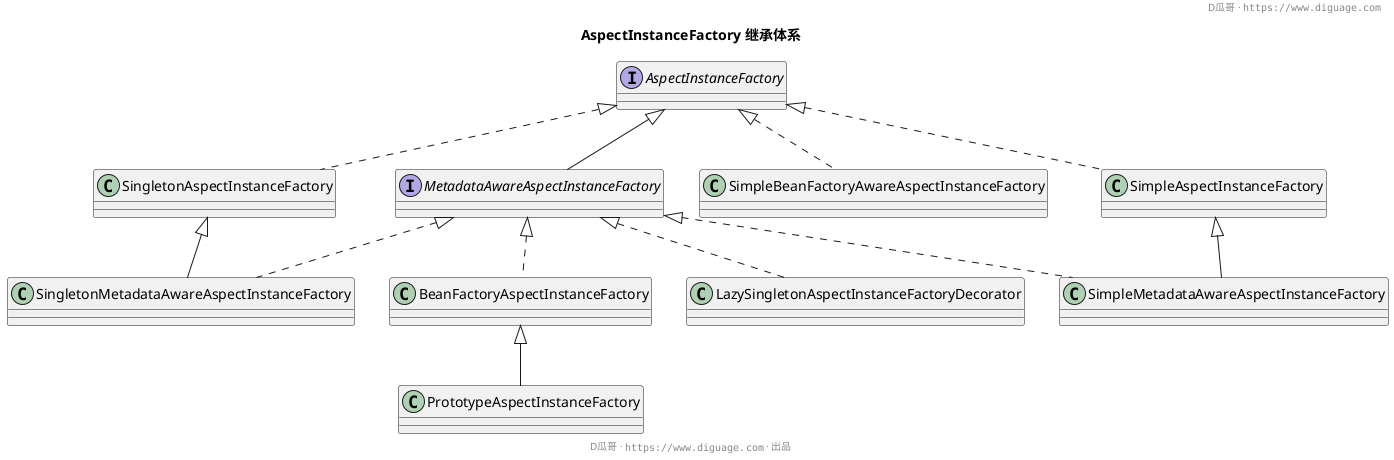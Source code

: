 @startuml
header D瓜哥 · ""https://www.diguage.com""

title **AspectInstanceFactory 继承体系**

interface AspectInstanceFactory

interface MetadataAwareAspectInstanceFactory extends AspectInstanceFactory

class SingletonAspectInstanceFactory implements AspectInstanceFactory

class SimpleBeanFactoryAwareAspectInstanceFactory implements AspectInstanceFactory

class SimpleAspectInstanceFactory implements AspectInstanceFactory

class SimpleMetadataAwareAspectInstanceFactory extends SimpleAspectInstanceFactory 		implements MetadataAwareAspectInstanceFactory

class SingletonMetadataAwareAspectInstanceFactory extends SingletonAspectInstanceFactory implements MetadataAwareAspectInstanceFactory

class BeanFactoryAspectInstanceFactory implements MetadataAwareAspectInstanceFactory

class PrototypeAspectInstanceFactory extends BeanFactoryAspectInstanceFactory

class LazySingletonAspectInstanceFactoryDecorator implements MetadataAwareAspectInstanceFactory


footer D瓜哥 · ""https://www.diguage.com"" · 出品
@enduml